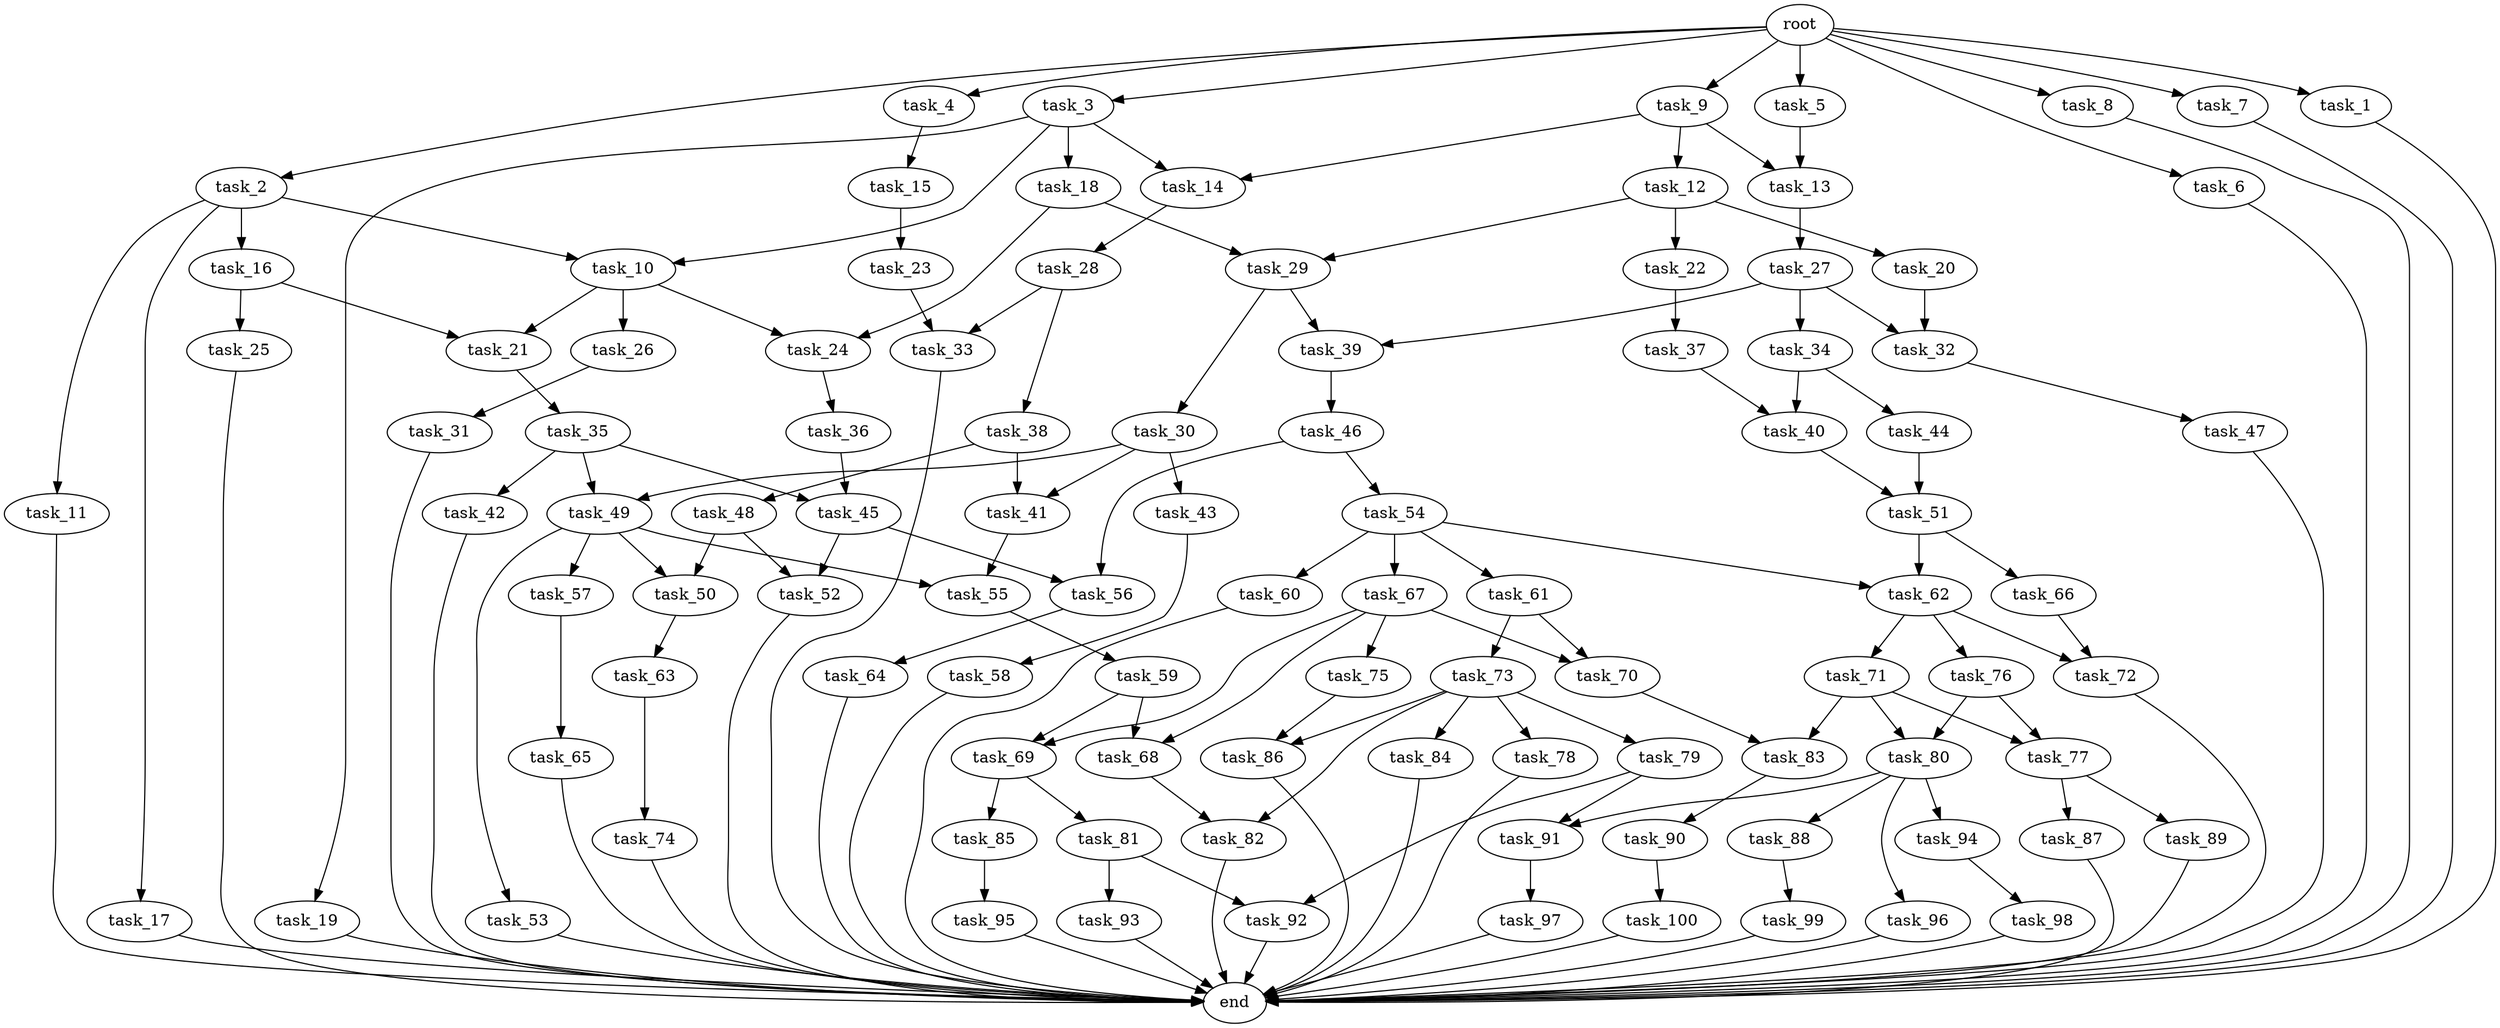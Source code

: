digraph G {
  task_19 [size="4.465862e+09"];
  task_53 [size="4.220825e+09"];
  task_69 [size="3.128886e+09"];
  task_25 [size="1.774871e+09"];
  task_51 [size="5.520344e+08"];
  task_61 [size="5.206570e+08"];
  task_72 [size="2.612216e+09"];
  task_59 [size="3.573251e+09"];
  task_6 [size="1.080172e+09"];
  root [size="0.000000e+00"];
  task_3 [size="6.028855e+08"];
  task_60 [size="2.366223e+09"];
  task_76 [size="3.753277e+09"];
  task_48 [size="3.142027e+09"];
  task_84 [size="1.157423e+09"];
  task_86 [size="2.319503e+09"];
  task_11 [size="4.404297e+09"];
  task_54 [size="1.709467e+09"];
  task_36 [size="2.294404e+09"];
  task_97 [size="1.760773e+09"];
  task_58 [size="3.931362e+09"];
  task_62 [size="2.737125e+08"];
  task_57 [size="4.288969e+09"];
  task_22 [size="7.070997e+08"];
  task_28 [size="3.603438e+09"];
  task_41 [size="1.406304e+08"];
  task_78 [size="3.439103e+09"];
  task_47 [size="4.935978e+09"];
  task_43 [size="3.228256e+09"];
  task_94 [size="1.194110e+09"];
  task_9 [size="1.934954e+09"];
  task_68 [size="4.731258e+09"];
  task_70 [size="6.177300e+08"];
  task_23 [size="3.616716e+09"];
  task_88 [size="1.901090e+09"];
  task_8 [size="4.311325e+09"];
  task_87 [size="3.556940e+09"];
  task_35 [size="4.697994e+09"];
  task_42 [size="3.383279e+09"];
  end [size="0.000000e+00"];
  task_63 [size="3.899874e+09"];
  task_45 [size="3.463625e+09"];
  task_17 [size="5.153492e+08"];
  task_7 [size="3.997017e+09"];
  task_13 [size="4.800786e+09"];
  task_1 [size="3.857714e+09"];
  task_100 [size="4.107837e+09"];
  task_89 [size="2.777210e+09"];
  task_83 [size="7.273504e+08"];
  task_74 [size="1.264440e+09"];
  task_90 [size="1.793584e+09"];
  task_34 [size="2.517515e+09"];
  task_85 [size="4.237166e+09"];
  task_98 [size="4.271874e+09"];
  task_67 [size="2.404014e+09"];
  task_21 [size="3.127926e+09"];
  task_82 [size="4.362047e+09"];
  task_20 [size="2.529994e+09"];
  task_52 [size="4.206482e+09"];
  task_50 [size="1.116703e+09"];
  task_31 [size="2.718848e+09"];
  task_93 [size="9.153357e+08"];
  task_79 [size="4.274620e+09"];
  task_15 [size="3.222778e+09"];
  task_96 [size="2.427578e+09"];
  task_5 [size="2.594952e+09"];
  task_12 [size="3.388119e+09"];
  task_32 [size="7.168521e+08"];
  task_4 [size="2.634892e+09"];
  task_44 [size="1.173341e+09"];
  task_16 [size="2.887611e+09"];
  task_92 [size="4.540043e+09"];
  task_18 [size="4.895058e+09"];
  task_80 [size="2.042165e+09"];
  task_37 [size="1.006165e+09"];
  task_71 [size="4.238676e+09"];
  task_24 [size="1.598691e+09"];
  task_64 [size="3.403814e+09"];
  task_26 [size="3.475598e+09"];
  task_81 [size="8.614306e+08"];
  task_66 [size="5.590239e+08"];
  task_56 [size="3.267963e+09"];
  task_33 [size="4.729122e+08"];
  task_77 [size="1.825301e+09"];
  task_14 [size="2.609879e+07"];
  task_65 [size="6.205502e+08"];
  task_99 [size="4.206612e+09"];
  task_29 [size="6.996066e+08"];
  task_73 [size="4.329956e+09"];
  task_49 [size="2.520621e+09"];
  task_30 [size="2.344490e+09"];
  task_55 [size="3.267104e+09"];
  task_75 [size="1.675117e+08"];
  task_46 [size="2.751495e+09"];
  task_27 [size="3.947157e+09"];
  task_39 [size="3.586569e+09"];
  task_38 [size="2.263758e+09"];
  task_2 [size="2.939400e+09"];
  task_91 [size="2.171032e+09"];
  task_95 [size="8.900480e+08"];
  task_40 [size="1.669873e+09"];
  task_10 [size="1.466971e+09"];

  task_19 -> end [size="1.000000e-12"];
  task_53 -> end [size="1.000000e-12"];
  task_69 -> task_85 [size="3.128886e+08"];
  task_69 -> task_81 [size="3.128886e+08"];
  task_25 -> end [size="1.000000e-12"];
  task_51 -> task_62 [size="5.520344e+07"];
  task_51 -> task_66 [size="5.520344e+07"];
  task_61 -> task_70 [size="1.041314e+08"];
  task_61 -> task_73 [size="1.041314e+08"];
  task_72 -> end [size="1.000000e-12"];
  task_59 -> task_69 [size="7.146502e+08"];
  task_59 -> task_68 [size="7.146502e+08"];
  task_6 -> end [size="1.000000e-12"];
  root -> task_2 [size="1.000000e-12"];
  root -> task_4 [size="1.000000e-12"];
  root -> task_5 [size="1.000000e-12"];
  root -> task_3 [size="1.000000e-12"];
  root -> task_8 [size="1.000000e-12"];
  root -> task_9 [size="1.000000e-12"];
  root -> task_7 [size="1.000000e-12"];
  root -> task_6 [size="1.000000e-12"];
  root -> task_1 [size="1.000000e-12"];
  task_3 -> task_19 [size="1.205771e+08"];
  task_3 -> task_18 [size="1.205771e+08"];
  task_3 -> task_14 [size="1.205771e+08"];
  task_3 -> task_10 [size="1.205771e+08"];
  task_60 -> end [size="1.000000e-12"];
  task_76 -> task_77 [size="7.506553e+08"];
  task_76 -> task_80 [size="7.506553e+08"];
  task_48 -> task_50 [size="6.284055e+08"];
  task_48 -> task_52 [size="6.284055e+08"];
  task_84 -> end [size="1.000000e-12"];
  task_86 -> end [size="1.000000e-12"];
  task_11 -> end [size="1.000000e-12"];
  task_54 -> task_67 [size="3.418933e+08"];
  task_54 -> task_61 [size="3.418933e+08"];
  task_54 -> task_60 [size="3.418933e+08"];
  task_54 -> task_62 [size="3.418933e+08"];
  task_36 -> task_45 [size="4.588807e+08"];
  task_97 -> end [size="1.000000e-12"];
  task_58 -> end [size="1.000000e-12"];
  task_62 -> task_72 [size="2.737125e+07"];
  task_62 -> task_71 [size="2.737125e+07"];
  task_62 -> task_76 [size="2.737125e+07"];
  task_57 -> task_65 [size="8.577939e+08"];
  task_22 -> task_37 [size="1.414199e+08"];
  task_28 -> task_33 [size="7.206875e+08"];
  task_28 -> task_38 [size="7.206875e+08"];
  task_41 -> task_55 [size="1.406304e+07"];
  task_78 -> end [size="1.000000e-12"];
  task_47 -> end [size="1.000000e-12"];
  task_43 -> task_58 [size="6.456511e+08"];
  task_94 -> task_98 [size="2.388220e+08"];
  task_9 -> task_12 [size="3.869909e+08"];
  task_9 -> task_14 [size="3.869909e+08"];
  task_9 -> task_13 [size="3.869909e+08"];
  task_68 -> task_82 [size="4.731258e+08"];
  task_70 -> task_83 [size="6.177300e+07"];
  task_23 -> task_33 [size="7.233432e+08"];
  task_88 -> task_99 [size="3.802181e+08"];
  task_8 -> end [size="1.000000e-12"];
  task_87 -> end [size="1.000000e-12"];
  task_35 -> task_45 [size="9.395987e+08"];
  task_35 -> task_42 [size="9.395987e+08"];
  task_35 -> task_49 [size="9.395987e+08"];
  task_42 -> end [size="1.000000e-12"];
  task_63 -> task_74 [size="7.799748e+08"];
  task_45 -> task_52 [size="3.463625e+08"];
  task_45 -> task_56 [size="3.463625e+08"];
  task_17 -> end [size="1.000000e-12"];
  task_7 -> end [size="1.000000e-12"];
  task_13 -> task_27 [size="4.800786e+08"];
  task_1 -> end [size="1.000000e-12"];
  task_100 -> end [size="1.000000e-12"];
  task_89 -> end [size="1.000000e-12"];
  task_83 -> task_90 [size="7.273504e+07"];
  task_74 -> end [size="1.000000e-12"];
  task_90 -> task_100 [size="3.587168e+08"];
  task_34 -> task_44 [size="5.035030e+08"];
  task_34 -> task_40 [size="5.035030e+08"];
  task_85 -> task_95 [size="8.474332e+08"];
  task_98 -> end [size="1.000000e-12"];
  task_67 -> task_70 [size="4.808028e+08"];
  task_67 -> task_69 [size="4.808028e+08"];
  task_67 -> task_68 [size="4.808028e+08"];
  task_67 -> task_75 [size="4.808028e+08"];
  task_21 -> task_35 [size="3.127926e+08"];
  task_82 -> end [size="1.000000e-12"];
  task_20 -> task_32 [size="5.059987e+08"];
  task_52 -> end [size="1.000000e-12"];
  task_50 -> task_63 [size="1.116703e+08"];
  task_31 -> end [size="1.000000e-12"];
  task_93 -> end [size="1.000000e-12"];
  task_79 -> task_92 [size="8.549240e+08"];
  task_79 -> task_91 [size="8.549240e+08"];
  task_15 -> task_23 [size="6.445555e+08"];
  task_96 -> end [size="1.000000e-12"];
  task_5 -> task_13 [size="5.189905e+08"];
  task_12 -> task_20 [size="6.776239e+08"];
  task_12 -> task_29 [size="6.776239e+08"];
  task_12 -> task_22 [size="6.776239e+08"];
  task_32 -> task_47 [size="7.168521e+07"];
  task_4 -> task_15 [size="5.269784e+08"];
  task_44 -> task_51 [size="2.346683e+08"];
  task_16 -> task_21 [size="5.775221e+08"];
  task_16 -> task_25 [size="5.775221e+08"];
  task_92 -> end [size="1.000000e-12"];
  task_18 -> task_24 [size="9.790117e+08"];
  task_18 -> task_29 [size="9.790117e+08"];
  task_80 -> task_88 [size="2.042165e+08"];
  task_80 -> task_94 [size="2.042165e+08"];
  task_80 -> task_91 [size="2.042165e+08"];
  task_80 -> task_96 [size="2.042165e+08"];
  task_37 -> task_40 [size="2.012331e+08"];
  task_71 -> task_77 [size="8.477353e+08"];
  task_71 -> task_80 [size="8.477353e+08"];
  task_71 -> task_83 [size="8.477353e+08"];
  task_24 -> task_36 [size="1.598691e+08"];
  task_64 -> end [size="1.000000e-12"];
  task_26 -> task_31 [size="6.951196e+08"];
  task_81 -> task_93 [size="1.722861e+08"];
  task_81 -> task_92 [size="1.722861e+08"];
  task_66 -> task_72 [size="1.118048e+08"];
  task_56 -> task_64 [size="3.267963e+08"];
  task_33 -> end [size="1.000000e-12"];
  task_77 -> task_87 [size="1.825301e+08"];
  task_77 -> task_89 [size="1.825301e+08"];
  task_14 -> task_28 [size="2.609879e+06"];
  task_65 -> end [size="1.000000e-12"];
  task_99 -> end [size="1.000000e-12"];
  task_29 -> task_30 [size="6.996066e+07"];
  task_29 -> task_39 [size="6.996066e+07"];
  task_73 -> task_78 [size="8.659912e+08"];
  task_73 -> task_84 [size="8.659912e+08"];
  task_73 -> task_82 [size="8.659912e+08"];
  task_73 -> task_79 [size="8.659912e+08"];
  task_73 -> task_86 [size="8.659912e+08"];
  task_49 -> task_50 [size="2.520621e+08"];
  task_49 -> task_53 [size="2.520621e+08"];
  task_49 -> task_57 [size="2.520621e+08"];
  task_49 -> task_55 [size="2.520621e+08"];
  task_30 -> task_43 [size="4.688979e+08"];
  task_30 -> task_41 [size="4.688979e+08"];
  task_30 -> task_49 [size="4.688979e+08"];
  task_55 -> task_59 [size="3.267104e+08"];
  task_75 -> task_86 [size="3.350234e+07"];
  task_46 -> task_54 [size="5.502989e+08"];
  task_46 -> task_56 [size="5.502989e+08"];
  task_27 -> task_32 [size="7.894314e+08"];
  task_27 -> task_39 [size="7.894314e+08"];
  task_27 -> task_34 [size="7.894314e+08"];
  task_39 -> task_46 [size="3.586569e+08"];
  task_38 -> task_48 [size="4.527515e+08"];
  task_38 -> task_41 [size="4.527515e+08"];
  task_2 -> task_17 [size="5.878801e+08"];
  task_2 -> task_10 [size="5.878801e+08"];
  task_2 -> task_11 [size="5.878801e+08"];
  task_2 -> task_16 [size="5.878801e+08"];
  task_91 -> task_97 [size="2.171032e+08"];
  task_95 -> end [size="1.000000e-12"];
  task_40 -> task_51 [size="1.669873e+08"];
  task_10 -> task_21 [size="1.466971e+08"];
  task_10 -> task_24 [size="1.466971e+08"];
  task_10 -> task_26 [size="1.466971e+08"];
}
